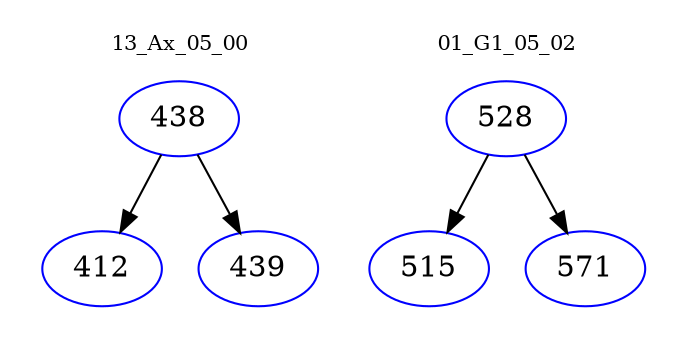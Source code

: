digraph{
subgraph cluster_0 {
color = white
label = "13_Ax_05_00";
fontsize=10;
T0_438 [label="438", color="blue"]
T0_438 -> T0_412 [color="black"]
T0_412 [label="412", color="blue"]
T0_438 -> T0_439 [color="black"]
T0_439 [label="439", color="blue"]
}
subgraph cluster_1 {
color = white
label = "01_G1_05_02";
fontsize=10;
T1_528 [label="528", color="blue"]
T1_528 -> T1_515 [color="black"]
T1_515 [label="515", color="blue"]
T1_528 -> T1_571 [color="black"]
T1_571 [label="571", color="blue"]
}
}
